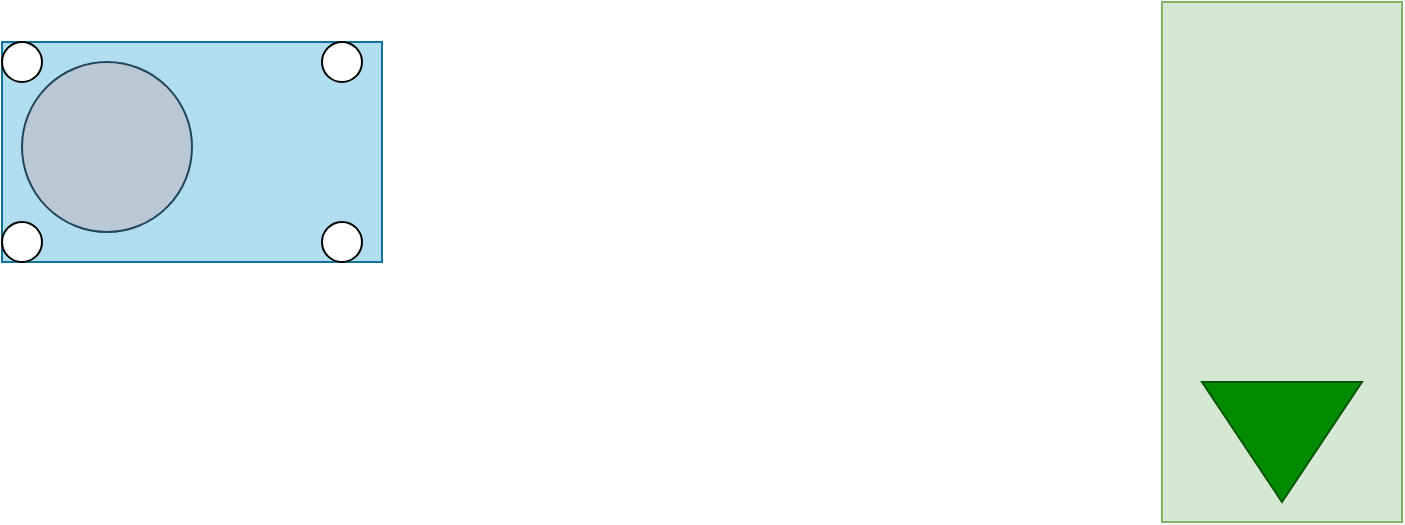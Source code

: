 <mxfile version="26.1.3">
  <diagram name="Page-1" id="tptrItbEWlcjOuiL4rK6">
    <mxGraphModel dx="1050" dy="522" grid="1" gridSize="10" guides="1" tooltips="1" connect="1" arrows="1" fold="1" page="1" pageScale="1" pageWidth="827" pageHeight="1169" math="0" shadow="0">
      <root>
        <mxCell id="0" />
        <mxCell id="1" parent="0" />
        <mxCell id="c4ljgmaWJESwMZTwx-YB-1" value="" style="rounded=0;whiteSpace=wrap;html=1;fillColor=#d5e8d4;strokeColor=#82b366;" vertex="1" parent="1">
          <mxGeometry x="620" y="70" width="120" height="260" as="geometry" />
        </mxCell>
        <mxCell id="c4ljgmaWJESwMZTwx-YB-2" value="" style="triangle;whiteSpace=wrap;html=1;rotation=90;fillColor=#008a00;fontColor=#ffffff;strokeColor=#005700;" vertex="1" parent="1">
          <mxGeometry x="650" y="250" width="60" height="80" as="geometry" />
        </mxCell>
        <mxCell id="c4ljgmaWJESwMZTwx-YB-3" value="" style="rounded=0;whiteSpace=wrap;html=1;fillColor=#b1ddf0;strokeColor=#10739e;" vertex="1" parent="1">
          <mxGeometry x="40" y="90" width="190" height="110" as="geometry" />
        </mxCell>
        <mxCell id="c4ljgmaWJESwMZTwx-YB-4" value="" style="ellipse;whiteSpace=wrap;html=1;aspect=fixed;fillColor=#bac8d3;strokeColor=#23445d;" vertex="1" parent="1">
          <mxGeometry x="50" y="100" width="85" height="85" as="geometry" />
        </mxCell>
        <mxCell id="c4ljgmaWJESwMZTwx-YB-5" value="" style="ellipse;whiteSpace=wrap;html=1;aspect=fixed;" vertex="1" parent="1">
          <mxGeometry x="200" y="180" width="20" height="20" as="geometry" />
        </mxCell>
        <mxCell id="c4ljgmaWJESwMZTwx-YB-6" value="" style="ellipse;whiteSpace=wrap;html=1;aspect=fixed;" vertex="1" parent="1">
          <mxGeometry x="200" y="90" width="20" height="20" as="geometry" />
        </mxCell>
        <mxCell id="c4ljgmaWJESwMZTwx-YB-7" value="" style="ellipse;whiteSpace=wrap;html=1;aspect=fixed;" vertex="1" parent="1">
          <mxGeometry x="40" y="90" width="20" height="20" as="geometry" />
        </mxCell>
        <mxCell id="c4ljgmaWJESwMZTwx-YB-8" value="" style="ellipse;whiteSpace=wrap;html=1;aspect=fixed;" vertex="1" parent="1">
          <mxGeometry x="40" y="180" width="20" height="20" as="geometry" />
        </mxCell>
      </root>
    </mxGraphModel>
  </diagram>
</mxfile>
